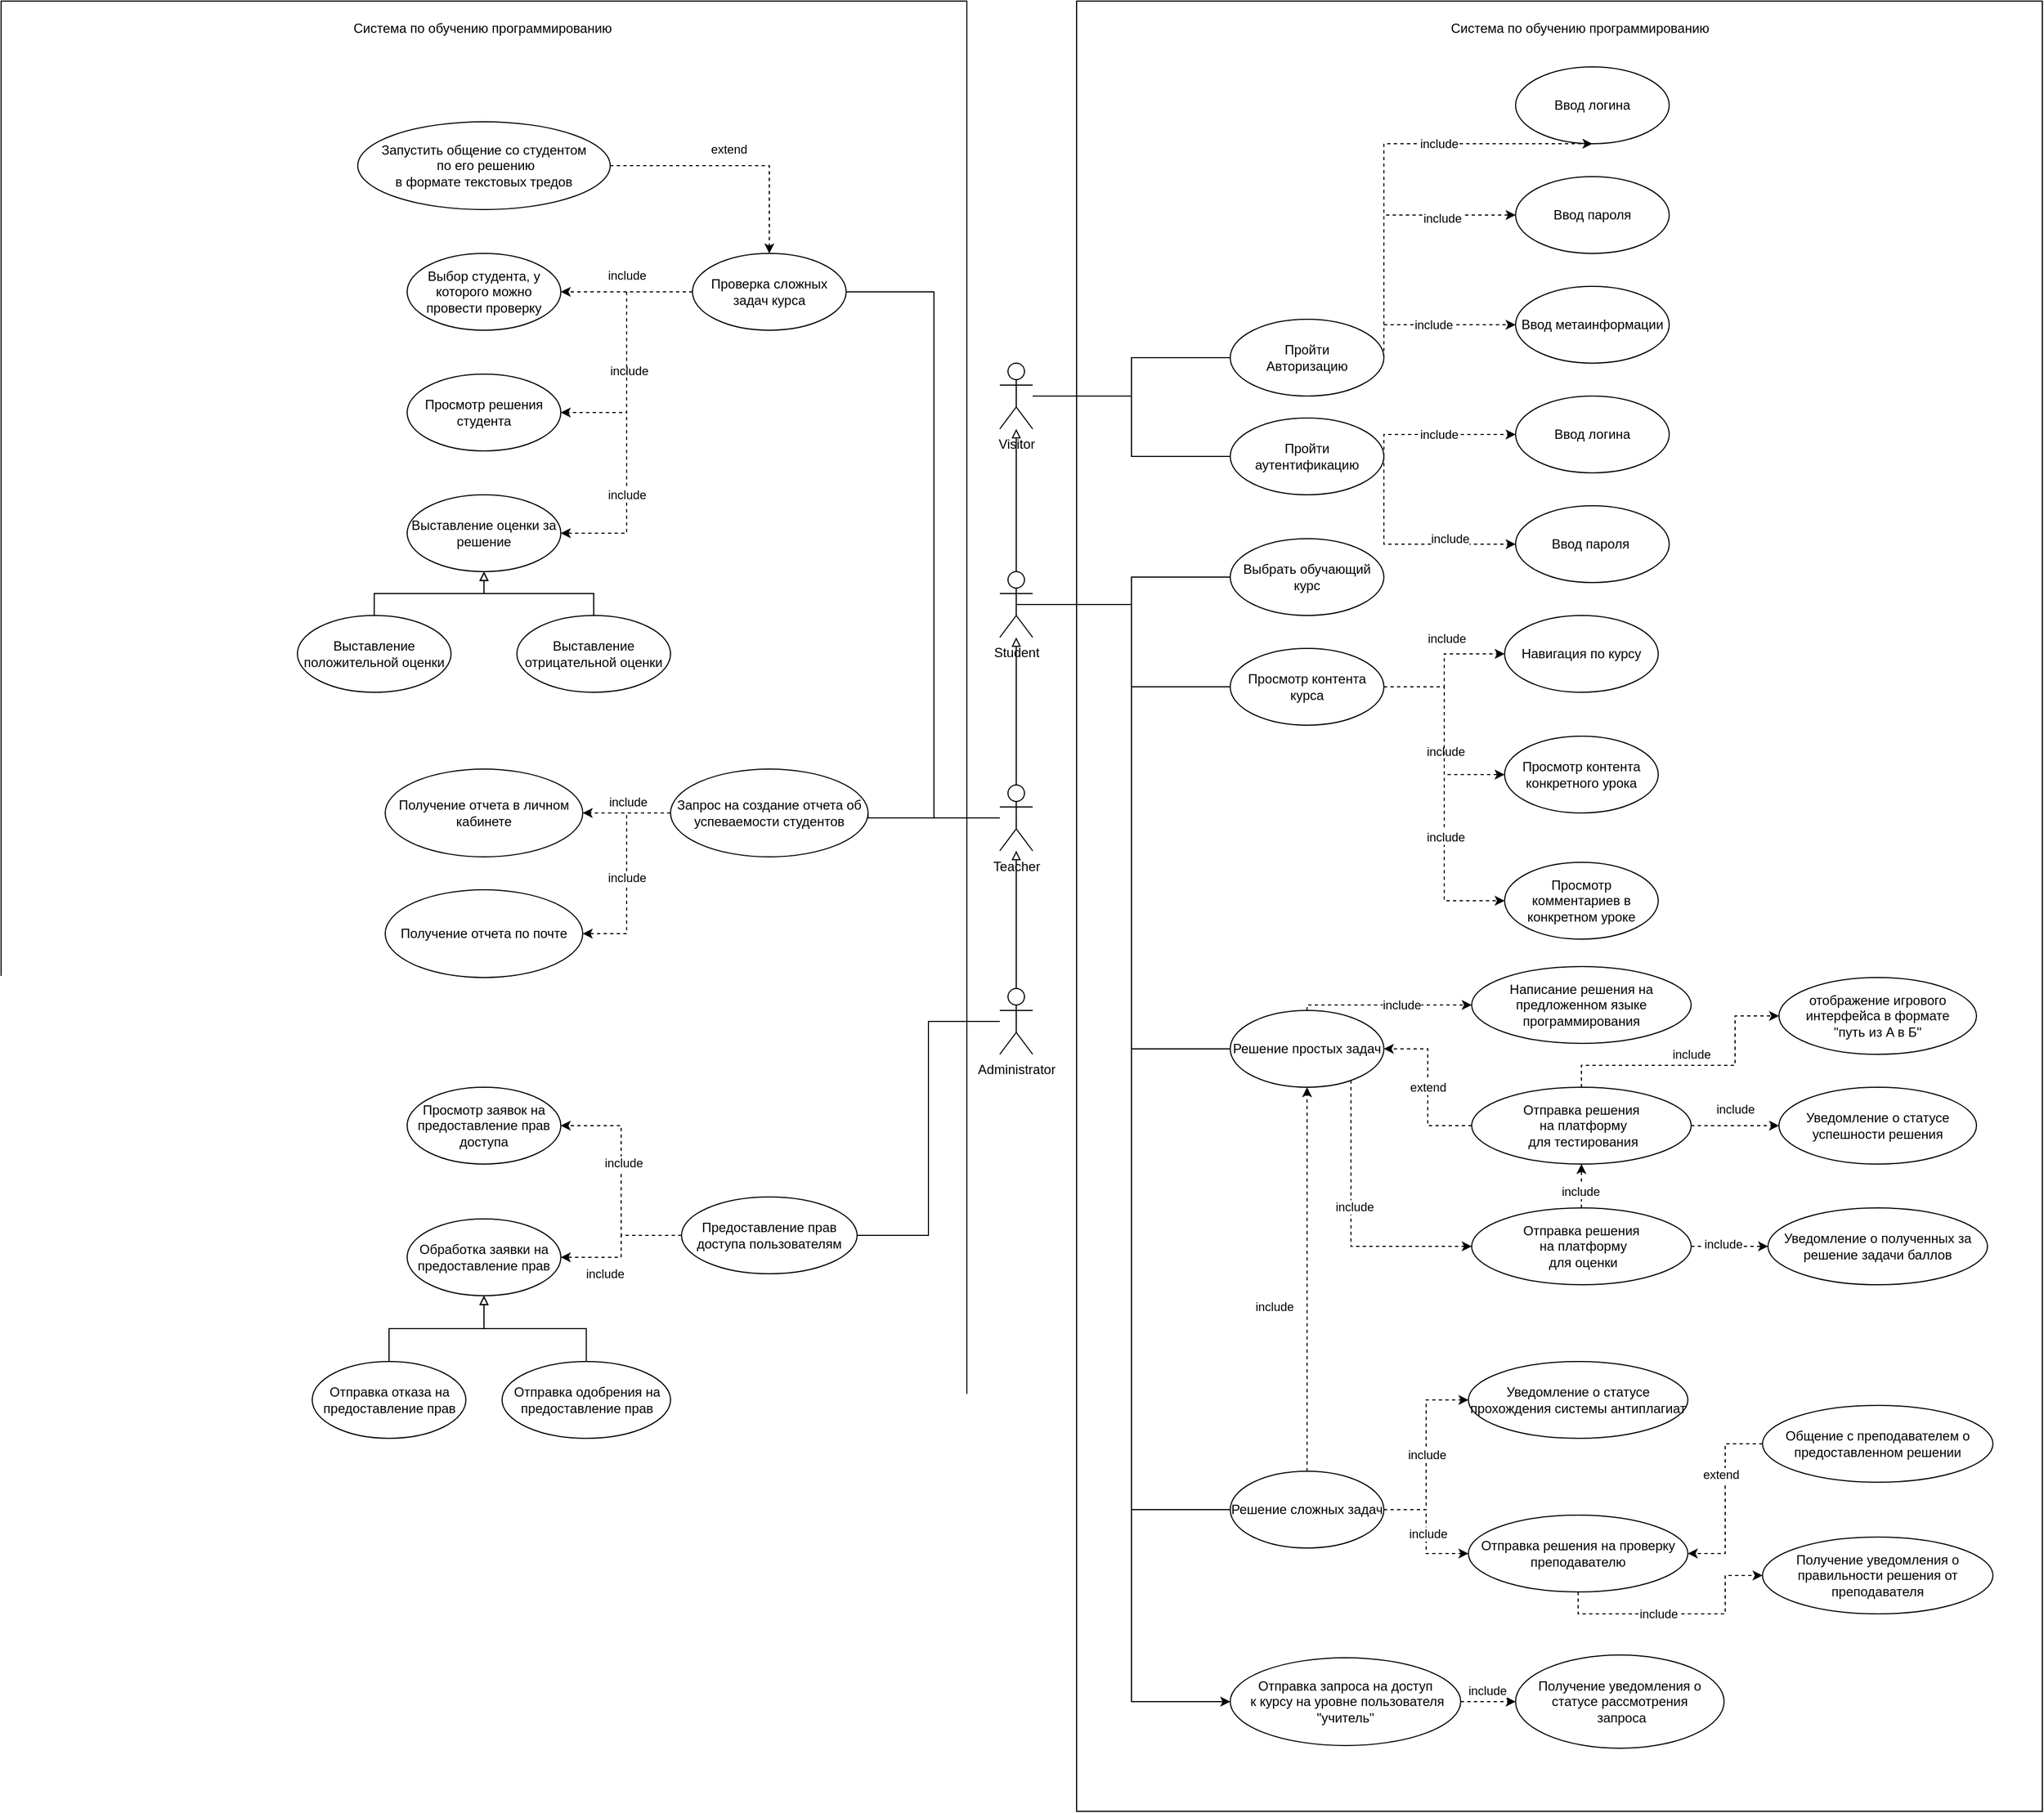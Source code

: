 <mxfile version="22.0.2" type="device">
  <diagram name="Страница — 1" id="fKZYIsltfEr1XTmnptYN">
    <mxGraphModel dx="2947" dy="2785" grid="1" gridSize="10" guides="1" tooltips="1" connect="1" arrows="1" fold="1" page="1" pageScale="1" pageWidth="827" pageHeight="1169" math="0" shadow="0">
      <root>
        <mxCell id="0" />
        <mxCell id="1" parent="0" />
        <mxCell id="NL-jAxbfkmhSjJglFaPL-113" value="" style="rounded=0;whiteSpace=wrap;html=1;" parent="1" vertex="1">
          <mxGeometry x="270" y="-190" width="880" height="1650" as="geometry" />
        </mxCell>
        <mxCell id="NL-jAxbfkmhSjJglFaPL-1" value="Visitor" style="shape=umlActor;verticalLabelPosition=bottom;verticalAlign=top;html=1;outlineConnect=0;" parent="1" vertex="1">
          <mxGeometry x="200" y="140" width="30" height="60" as="geometry" />
        </mxCell>
        <mxCell id="NL-jAxbfkmhSjJglFaPL-44" style="edgeStyle=orthogonalEdgeStyle;rounded=0;orthogonalLoop=1;jettySize=auto;html=1;entryX=0;entryY=0.5;entryDx=0;entryDy=0;endArrow=none;endFill=0;" parent="1" source="NL-jAxbfkmhSjJglFaPL-3" target="NL-jAxbfkmhSjJglFaPL-32" edge="1">
          <mxGeometry relative="1" as="geometry" />
        </mxCell>
        <mxCell id="NL-jAxbfkmhSjJglFaPL-48" style="edgeStyle=orthogonalEdgeStyle;rounded=0;orthogonalLoop=1;jettySize=auto;html=1;endArrow=block;endFill=0;" parent="1" source="NL-jAxbfkmhSjJglFaPL-3" target="NL-jAxbfkmhSjJglFaPL-1" edge="1">
          <mxGeometry relative="1" as="geometry" />
        </mxCell>
        <mxCell id="NL-jAxbfkmhSjJglFaPL-67" style="edgeStyle=orthogonalEdgeStyle;rounded=0;orthogonalLoop=1;jettySize=auto;html=1;entryX=0;entryY=0.5;entryDx=0;entryDy=0;endArrow=none;endFill=0;" parent="1" source="NL-jAxbfkmhSjJglFaPL-3" target="NL-jAxbfkmhSjJglFaPL-49" edge="1">
          <mxGeometry relative="1" as="geometry" />
        </mxCell>
        <mxCell id="NL-jAxbfkmhSjJglFaPL-82" style="edgeStyle=orthogonalEdgeStyle;rounded=0;orthogonalLoop=1;jettySize=auto;html=1;entryX=0;entryY=0.5;entryDx=0;entryDy=0;endArrow=none;endFill=0;" parent="1" source="NL-jAxbfkmhSjJglFaPL-3" target="NL-jAxbfkmhSjJglFaPL-77" edge="1">
          <mxGeometry relative="1" as="geometry" />
        </mxCell>
        <mxCell id="NL-jAxbfkmhSjJglFaPL-108" style="edgeStyle=orthogonalEdgeStyle;rounded=0;orthogonalLoop=1;jettySize=auto;html=1;entryX=0;entryY=0.5;entryDx=0;entryDy=0;" parent="1" source="NL-jAxbfkmhSjJglFaPL-3" target="NL-jAxbfkmhSjJglFaPL-107" edge="1">
          <mxGeometry relative="1" as="geometry" />
        </mxCell>
        <mxCell id="NL-jAxbfkmhSjJglFaPL-3" value="Student" style="shape=umlActor;verticalLabelPosition=bottom;verticalAlign=top;html=1;outlineConnect=0;" parent="1" vertex="1">
          <mxGeometry x="200" y="330" width="30" height="60" as="geometry" />
        </mxCell>
        <mxCell id="NL-jAxbfkmhSjJglFaPL-8" value="Пройти&lt;br&gt;Авторизацию" style="ellipse;whiteSpace=wrap;html=1;" parent="1" vertex="1">
          <mxGeometry x="410" y="100" width="140" height="70" as="geometry" />
        </mxCell>
        <mxCell id="NL-jAxbfkmhSjJglFaPL-9" value="" style="endArrow=none;html=1;edgeStyle=orthogonalEdgeStyle;rounded=0;entryX=0;entryY=0.5;entryDx=0;entryDy=0;" parent="1" source="NL-jAxbfkmhSjJglFaPL-1" target="NL-jAxbfkmhSjJglFaPL-8" edge="1">
          <mxGeometry relative="1" as="geometry">
            <mxPoint x="300" y="170" as="sourcePoint" />
            <mxPoint x="460" y="180" as="targetPoint" />
          </mxGeometry>
        </mxCell>
        <mxCell id="NL-jAxbfkmhSjJglFaPL-12" value="Пройти аутентификацию" style="ellipse;whiteSpace=wrap;html=1;" parent="1" vertex="1">
          <mxGeometry x="410" y="190" width="140" height="70" as="geometry" />
        </mxCell>
        <mxCell id="NL-jAxbfkmhSjJglFaPL-13" value="" style="endArrow=none;html=1;edgeStyle=orthogonalEdgeStyle;rounded=0;entryX=0;entryY=0.5;entryDx=0;entryDy=0;" parent="1" source="NL-jAxbfkmhSjJglFaPL-1" target="NL-jAxbfkmhSjJglFaPL-12" edge="1">
          <mxGeometry relative="1" as="geometry">
            <mxPoint x="300" y="180" as="sourcePoint" />
            <mxPoint x="420" y="145" as="targetPoint" />
          </mxGeometry>
        </mxCell>
        <mxCell id="NL-jAxbfkmhSjJglFaPL-14" value="Выбрать обучающий курс" style="ellipse;whiteSpace=wrap;html=1;" parent="1" vertex="1">
          <mxGeometry x="410" y="300" width="140" height="70" as="geometry" />
        </mxCell>
        <mxCell id="NL-jAxbfkmhSjJglFaPL-15" value="Ввод логина" style="ellipse;whiteSpace=wrap;html=1;" parent="1" vertex="1">
          <mxGeometry x="670" y="-130" width="140" height="70" as="geometry" />
        </mxCell>
        <mxCell id="NL-jAxbfkmhSjJglFaPL-16" value="Ввод пароля" style="ellipse;whiteSpace=wrap;html=1;" parent="1" vertex="1">
          <mxGeometry x="670" y="-30" width="140" height="70" as="geometry" />
        </mxCell>
        <mxCell id="NL-jAxbfkmhSjJglFaPL-17" value="Ввод метаинформации" style="ellipse;whiteSpace=wrap;html=1;" parent="1" vertex="1">
          <mxGeometry x="670" y="70" width="140" height="70" as="geometry" />
        </mxCell>
        <mxCell id="NL-jAxbfkmhSjJglFaPL-22" value="include" style="endArrow=classic;dashed=1;html=1;rounded=0;exitX=1;exitY=0.5;exitDx=0;exitDy=0;entryX=0.5;entryY=1;entryDx=0;entryDy=0;endFill=1;" parent="1" source="NL-jAxbfkmhSjJglFaPL-8" target="NL-jAxbfkmhSjJglFaPL-15" edge="1">
          <mxGeometry x="0.273" width="160" relative="1" as="geometry">
            <mxPoint x="420" y="200" as="sourcePoint" />
            <mxPoint x="580" y="200" as="targetPoint" />
            <Array as="points">
              <mxPoint x="550" y="-60" />
            </Array>
            <mxPoint as="offset" />
          </mxGeometry>
        </mxCell>
        <mxCell id="NL-jAxbfkmhSjJglFaPL-23" value="include" style="endArrow=classic;dashed=1;html=1;rounded=0;exitX=1;exitY=0.5;exitDx=0;exitDy=0;entryX=0;entryY=0.5;entryDx=0;entryDy=0;endFill=1;" parent="1" source="NL-jAxbfkmhSjJglFaPL-8" target="NL-jAxbfkmhSjJglFaPL-16" edge="1">
          <mxGeometry x="0.458" y="-4" width="160" relative="1" as="geometry">
            <mxPoint x="470" y="120" as="sourcePoint" />
            <mxPoint x="630" y="120" as="targetPoint" />
            <Array as="points">
              <mxPoint x="550" y="5" />
            </Array>
            <mxPoint y="-1" as="offset" />
          </mxGeometry>
        </mxCell>
        <mxCell id="NL-jAxbfkmhSjJglFaPL-24" value="include" style="endArrow=classic;dashed=1;html=1;rounded=0;exitX=1;exitY=0.5;exitDx=0;exitDy=0;entryX=0;entryY=0.5;entryDx=0;entryDy=0;endFill=1;" parent="1" source="NL-jAxbfkmhSjJglFaPL-8" target="NL-jAxbfkmhSjJglFaPL-17" edge="1">
          <mxGeometry width="160" relative="1" as="geometry">
            <mxPoint x="470" y="120" as="sourcePoint" />
            <mxPoint x="630" y="120" as="targetPoint" />
            <Array as="points">
              <mxPoint x="550" y="105" />
            </Array>
          </mxGeometry>
        </mxCell>
        <mxCell id="NL-jAxbfkmhSjJglFaPL-25" value="Ввод логина" style="ellipse;whiteSpace=wrap;html=1;" parent="1" vertex="1">
          <mxGeometry x="670" y="170" width="140" height="70" as="geometry" />
        </mxCell>
        <mxCell id="NL-jAxbfkmhSjJglFaPL-26" value="Ввод пароля&amp;nbsp;" style="ellipse;whiteSpace=wrap;html=1;" parent="1" vertex="1">
          <mxGeometry x="670" y="270" width="140" height="70" as="geometry" />
        </mxCell>
        <mxCell id="NL-jAxbfkmhSjJglFaPL-27" value="include" style="endArrow=classic;dashed=1;html=1;rounded=0;exitX=1;exitY=0.5;exitDx=0;exitDy=0;entryX=0;entryY=0.5;entryDx=0;entryDy=0;endFill=1;" parent="1" source="NL-jAxbfkmhSjJglFaPL-12" target="NL-jAxbfkmhSjJglFaPL-25" edge="1">
          <mxGeometry width="160" relative="1" as="geometry">
            <mxPoint x="470" y="210" as="sourcePoint" />
            <mxPoint x="630" y="210" as="targetPoint" />
            <Array as="points">
              <mxPoint x="550" y="205" />
            </Array>
          </mxGeometry>
        </mxCell>
        <mxCell id="NL-jAxbfkmhSjJglFaPL-28" value="include" style="endArrow=classic;dashed=1;html=1;rounded=0;exitX=1;exitY=0.5;exitDx=0;exitDy=0;entryX=0;entryY=0.5;entryDx=0;entryDy=0;endFill=1;" parent="1" source="NL-jAxbfkmhSjJglFaPL-12" target="NL-jAxbfkmhSjJglFaPL-26" edge="1">
          <mxGeometry x="0.4" y="5" width="160" relative="1" as="geometry">
            <mxPoint x="470" y="210" as="sourcePoint" />
            <mxPoint x="630" y="210" as="targetPoint" />
            <Array as="points">
              <mxPoint x="550" y="305" />
            </Array>
            <mxPoint as="offset" />
          </mxGeometry>
        </mxCell>
        <mxCell id="NL-jAxbfkmhSjJglFaPL-29" value="" style="endArrow=none;html=1;edgeStyle=orthogonalEdgeStyle;rounded=0;exitX=0.5;exitY=0.5;exitDx=0;exitDy=0;exitPerimeter=0;entryX=0;entryY=0.5;entryDx=0;entryDy=0;" parent="1" source="NL-jAxbfkmhSjJglFaPL-3" target="NL-jAxbfkmhSjJglFaPL-14" edge="1">
          <mxGeometry relative="1" as="geometry">
            <mxPoint x="400" y="410" as="sourcePoint" />
            <mxPoint x="410" y="360" as="targetPoint" />
          </mxGeometry>
        </mxCell>
        <mxCell id="NL-jAxbfkmhSjJglFaPL-36" style="edgeStyle=orthogonalEdgeStyle;rounded=0;orthogonalLoop=1;jettySize=auto;html=1;entryX=0;entryY=0.5;entryDx=0;entryDy=0;dashed=1;" parent="1" source="NL-jAxbfkmhSjJglFaPL-32" target="NL-jAxbfkmhSjJglFaPL-34" edge="1">
          <mxGeometry relative="1" as="geometry" />
        </mxCell>
        <mxCell id="NL-jAxbfkmhSjJglFaPL-37" value="include" style="edgeLabel;html=1;align=center;verticalAlign=middle;resizable=0;points=[];" parent="NL-jAxbfkmhSjJglFaPL-36" vertex="1" connectable="0">
          <mxGeometry x="-0.15" y="-2" relative="1" as="geometry">
            <mxPoint y="-40" as="offset" />
          </mxGeometry>
        </mxCell>
        <mxCell id="NL-jAxbfkmhSjJglFaPL-40" style="edgeStyle=orthogonalEdgeStyle;rounded=0;orthogonalLoop=1;jettySize=auto;html=1;entryX=0;entryY=0.5;entryDx=0;entryDy=0;dashed=1;" parent="1" source="NL-jAxbfkmhSjJglFaPL-32" target="NL-jAxbfkmhSjJglFaPL-38" edge="1">
          <mxGeometry relative="1" as="geometry" />
        </mxCell>
        <mxCell id="NL-jAxbfkmhSjJglFaPL-41" value="include" style="edgeLabel;html=1;align=center;verticalAlign=middle;resizable=0;points=[];" parent="NL-jAxbfkmhSjJglFaPL-40" vertex="1" connectable="0">
          <mxGeometry x="0.2" y="1" relative="1" as="geometry">
            <mxPoint as="offset" />
          </mxGeometry>
        </mxCell>
        <mxCell id="NL-jAxbfkmhSjJglFaPL-42" style="edgeStyle=orthogonalEdgeStyle;rounded=0;orthogonalLoop=1;jettySize=auto;html=1;entryX=0;entryY=0.5;entryDx=0;entryDy=0;dashed=1;" parent="1" source="NL-jAxbfkmhSjJglFaPL-32" target="NL-jAxbfkmhSjJglFaPL-39" edge="1">
          <mxGeometry relative="1" as="geometry" />
        </mxCell>
        <mxCell id="NL-jAxbfkmhSjJglFaPL-43" value="include" style="edgeLabel;html=1;align=center;verticalAlign=middle;resizable=0;points=[];" parent="NL-jAxbfkmhSjJglFaPL-42" vertex="1" connectable="0">
          <mxGeometry x="0.259" y="1" relative="1" as="geometry">
            <mxPoint as="offset" />
          </mxGeometry>
        </mxCell>
        <mxCell id="NL-jAxbfkmhSjJglFaPL-32" value="Просмотр контента курса" style="ellipse;whiteSpace=wrap;html=1;" parent="1" vertex="1">
          <mxGeometry x="410" y="400" width="140" height="70" as="geometry" />
        </mxCell>
        <mxCell id="NL-jAxbfkmhSjJglFaPL-34" value="Навигация по курсу" style="ellipse;whiteSpace=wrap;html=1;" parent="1" vertex="1">
          <mxGeometry x="660" y="370" width="140" height="70" as="geometry" />
        </mxCell>
        <mxCell id="NL-jAxbfkmhSjJglFaPL-38" value="Просмотр контента конкретного урока" style="ellipse;whiteSpace=wrap;html=1;" parent="1" vertex="1">
          <mxGeometry x="660" y="480" width="140" height="70" as="geometry" />
        </mxCell>
        <mxCell id="NL-jAxbfkmhSjJglFaPL-39" value="Просмотр комментариев в конкретном уроке" style="ellipse;whiteSpace=wrap;html=1;" parent="1" vertex="1">
          <mxGeometry x="660" y="595" width="140" height="70" as="geometry" />
        </mxCell>
        <mxCell id="NL-jAxbfkmhSjJglFaPL-55" style="edgeStyle=orthogonalEdgeStyle;rounded=0;orthogonalLoop=1;jettySize=auto;html=1;entryX=0;entryY=0.5;entryDx=0;entryDy=0;dashed=1;" parent="1" source="NL-jAxbfkmhSjJglFaPL-49" target="NL-jAxbfkmhSjJglFaPL-50" edge="1">
          <mxGeometry relative="1" as="geometry">
            <Array as="points">
              <mxPoint x="480" y="725" />
            </Array>
          </mxGeometry>
        </mxCell>
        <mxCell id="NL-jAxbfkmhSjJglFaPL-62" value="include" style="edgeLabel;html=1;align=center;verticalAlign=middle;resizable=0;points=[];" parent="NL-jAxbfkmhSjJglFaPL-55" vertex="1" connectable="0">
          <mxGeometry x="0.175" relative="1" as="geometry">
            <mxPoint as="offset" />
          </mxGeometry>
        </mxCell>
        <mxCell id="NL-jAxbfkmhSjJglFaPL-83" style="edgeStyle=orthogonalEdgeStyle;rounded=0;orthogonalLoop=1;jettySize=auto;html=1;entryX=0;entryY=0.5;entryDx=0;entryDy=0;dashed=1;" parent="1" source="NL-jAxbfkmhSjJglFaPL-49" target="NL-jAxbfkmhSjJglFaPL-52" edge="1">
          <mxGeometry relative="1" as="geometry">
            <Array as="points">
              <mxPoint x="520" y="945" />
            </Array>
          </mxGeometry>
        </mxCell>
        <mxCell id="NL-jAxbfkmhSjJglFaPL-84" value="include" style="edgeLabel;html=1;align=center;verticalAlign=middle;resizable=0;points=[];" parent="NL-jAxbfkmhSjJglFaPL-83" vertex="1" connectable="0">
          <mxGeometry x="-0.118" y="3" relative="1" as="geometry">
            <mxPoint as="offset" />
          </mxGeometry>
        </mxCell>
        <mxCell id="NL-jAxbfkmhSjJglFaPL-49" value="Решение простых задач" style="ellipse;whiteSpace=wrap;html=1;" parent="1" vertex="1">
          <mxGeometry x="410" y="730" width="140" height="70" as="geometry" />
        </mxCell>
        <mxCell id="NL-jAxbfkmhSjJglFaPL-50" value="Написание решения на предложенном языке программирования" style="ellipse;whiteSpace=wrap;html=1;" parent="1" vertex="1">
          <mxGeometry x="630" y="690" width="200" height="70" as="geometry" />
        </mxCell>
        <mxCell id="NL-jAxbfkmhSjJglFaPL-70" value="extend" style="edgeStyle=orthogonalEdgeStyle;rounded=0;orthogonalLoop=1;jettySize=auto;html=1;entryX=1;entryY=0.5;entryDx=0;entryDy=0;dashed=1;" parent="1" source="NL-jAxbfkmhSjJglFaPL-51" target="NL-jAxbfkmhSjJglFaPL-49" edge="1">
          <mxGeometry relative="1" as="geometry" />
        </mxCell>
        <mxCell id="NL-jAxbfkmhSjJglFaPL-75" style="edgeStyle=orthogonalEdgeStyle;rounded=0;orthogonalLoop=1;jettySize=auto;html=1;entryX=0;entryY=0.5;entryDx=0;entryDy=0;dashed=1;" parent="1" source="NL-jAxbfkmhSjJglFaPL-51" target="NL-jAxbfkmhSjJglFaPL-74" edge="1">
          <mxGeometry relative="1" as="geometry">
            <Array as="points">
              <mxPoint x="730" y="780" />
              <mxPoint x="870" y="780" />
              <mxPoint x="870" y="735" />
            </Array>
          </mxGeometry>
        </mxCell>
        <mxCell id="NL-jAxbfkmhSjJglFaPL-76" value="include" style="edgeLabel;html=1;align=center;verticalAlign=middle;resizable=0;points=[];" parent="NL-jAxbfkmhSjJglFaPL-75" vertex="1" connectable="0">
          <mxGeometry x="0.069" y="4" relative="1" as="geometry">
            <mxPoint x="-11" y="-6" as="offset" />
          </mxGeometry>
        </mxCell>
        <mxCell id="NL-jAxbfkmhSjJglFaPL-80" style="edgeStyle=orthogonalEdgeStyle;rounded=0;orthogonalLoop=1;jettySize=auto;html=1;entryX=0;entryY=0.5;entryDx=0;entryDy=0;dashed=1;" parent="1" source="NL-jAxbfkmhSjJglFaPL-51" target="NL-jAxbfkmhSjJglFaPL-53" edge="1">
          <mxGeometry relative="1" as="geometry" />
        </mxCell>
        <mxCell id="NL-jAxbfkmhSjJglFaPL-81" value="include" style="edgeLabel;html=1;align=center;verticalAlign=middle;resizable=0;points=[];" parent="NL-jAxbfkmhSjJglFaPL-80" vertex="1" connectable="0">
          <mxGeometry x="0.082" y="3" relative="1" as="geometry">
            <mxPoint x="-4" y="-12" as="offset" />
          </mxGeometry>
        </mxCell>
        <mxCell id="NL-jAxbfkmhSjJglFaPL-51" value="Отправка решения&lt;br&gt;&amp;nbsp;на платформу&lt;br&gt;&amp;nbsp;для тестирования" style="ellipse;whiteSpace=wrap;html=1;" parent="1" vertex="1">
          <mxGeometry x="630" y="800" width="200" height="70" as="geometry" />
        </mxCell>
        <mxCell id="NL-jAxbfkmhSjJglFaPL-85" style="edgeStyle=orthogonalEdgeStyle;rounded=0;orthogonalLoop=1;jettySize=auto;html=1;entryX=0.5;entryY=1;entryDx=0;entryDy=0;dashed=1;" parent="1" source="NL-jAxbfkmhSjJglFaPL-52" target="NL-jAxbfkmhSjJglFaPL-51" edge="1">
          <mxGeometry relative="1" as="geometry" />
        </mxCell>
        <mxCell id="NL-jAxbfkmhSjJglFaPL-86" value="include" style="edgeLabel;html=1;align=center;verticalAlign=middle;resizable=0;points=[];" parent="NL-jAxbfkmhSjJglFaPL-85" vertex="1" connectable="0">
          <mxGeometry x="-0.25" y="1" relative="1" as="geometry">
            <mxPoint as="offset" />
          </mxGeometry>
        </mxCell>
        <mxCell id="NL-jAxbfkmhSjJglFaPL-94" style="edgeStyle=orthogonalEdgeStyle;rounded=0;orthogonalLoop=1;jettySize=auto;html=1;entryX=0;entryY=0.5;entryDx=0;entryDy=0;dashed=1;" parent="1" source="NL-jAxbfkmhSjJglFaPL-52" target="NL-jAxbfkmhSjJglFaPL-93" edge="1">
          <mxGeometry relative="1" as="geometry" />
        </mxCell>
        <mxCell id="NL-jAxbfkmhSjJglFaPL-95" value="include" style="edgeLabel;html=1;align=center;verticalAlign=middle;resizable=0;points=[];" parent="NL-jAxbfkmhSjJglFaPL-94" vertex="1" connectable="0">
          <mxGeometry x="-0.175" y="2" relative="1" as="geometry">
            <mxPoint as="offset" />
          </mxGeometry>
        </mxCell>
        <mxCell id="NL-jAxbfkmhSjJglFaPL-52" value="Отправка решения&lt;br&gt;&amp;nbsp;на платформу&lt;br&gt;&amp;nbsp;для оценки" style="ellipse;whiteSpace=wrap;html=1;" parent="1" vertex="1">
          <mxGeometry x="630" y="910" width="200" height="70" as="geometry" />
        </mxCell>
        <mxCell id="NL-jAxbfkmhSjJglFaPL-53" value="Уведомление о статусе успешности решения" style="ellipse;whiteSpace=wrap;html=1;" parent="1" vertex="1">
          <mxGeometry x="910" y="800" width="180" height="70" as="geometry" />
        </mxCell>
        <mxCell id="NL-jAxbfkmhSjJglFaPL-74" value="отображение игрового интерфейса в формате &lt;br&gt;&quot;путь из A в Б&quot;" style="ellipse;whiteSpace=wrap;html=1;" parent="1" vertex="1">
          <mxGeometry x="910" y="700" width="180" height="70" as="geometry" />
        </mxCell>
        <mxCell id="NL-jAxbfkmhSjJglFaPL-78" style="edgeStyle=orthogonalEdgeStyle;rounded=0;orthogonalLoop=1;jettySize=auto;html=1;entryX=0.5;entryY=1;entryDx=0;entryDy=0;dashed=1;" parent="1" source="NL-jAxbfkmhSjJglFaPL-77" target="NL-jAxbfkmhSjJglFaPL-49" edge="1">
          <mxGeometry relative="1" as="geometry" />
        </mxCell>
        <mxCell id="NL-jAxbfkmhSjJglFaPL-79" value="include" style="edgeLabel;html=1;align=center;verticalAlign=middle;resizable=0;points=[];" parent="NL-jAxbfkmhSjJglFaPL-78" vertex="1" connectable="0">
          <mxGeometry x="0.286" y="-1" relative="1" as="geometry">
            <mxPoint x="-31" y="75" as="offset" />
          </mxGeometry>
        </mxCell>
        <mxCell id="NL-jAxbfkmhSjJglFaPL-89" value="include" style="edgeStyle=orthogonalEdgeStyle;rounded=0;orthogonalLoop=1;jettySize=auto;html=1;entryX=0;entryY=0.5;entryDx=0;entryDy=0;dashed=1;" parent="1" source="NL-jAxbfkmhSjJglFaPL-77" target="NL-jAxbfkmhSjJglFaPL-88" edge="1">
          <mxGeometry relative="1" as="geometry" />
        </mxCell>
        <mxCell id="NL-jAxbfkmhSjJglFaPL-91" style="edgeStyle=orthogonalEdgeStyle;rounded=0;orthogonalLoop=1;jettySize=auto;html=1;entryX=0;entryY=0.5;entryDx=0;entryDy=0;dashed=1;" parent="1" source="NL-jAxbfkmhSjJglFaPL-77" target="NL-jAxbfkmhSjJglFaPL-90" edge="1">
          <mxGeometry relative="1" as="geometry" />
        </mxCell>
        <mxCell id="NL-jAxbfkmhSjJglFaPL-92" value="include" style="edgeLabel;html=1;align=center;verticalAlign=middle;resizable=0;points=[];" parent="NL-jAxbfkmhSjJglFaPL-91" vertex="1" connectable="0">
          <mxGeometry x="0.034" y="1" relative="1" as="geometry">
            <mxPoint as="offset" />
          </mxGeometry>
        </mxCell>
        <mxCell id="NL-jAxbfkmhSjJglFaPL-77" value="Решение сложных задач" style="ellipse;whiteSpace=wrap;html=1;" parent="1" vertex="1">
          <mxGeometry x="410" y="1150" width="140" height="70" as="geometry" />
        </mxCell>
        <mxCell id="NL-jAxbfkmhSjJglFaPL-88" value="Уведомление о статусе прохождения системы антиплагиат" style="ellipse;whiteSpace=wrap;html=1;" parent="1" vertex="1">
          <mxGeometry x="627" y="1050" width="200" height="70" as="geometry" />
        </mxCell>
        <mxCell id="NL-jAxbfkmhSjJglFaPL-102" style="edgeStyle=orthogonalEdgeStyle;rounded=0;orthogonalLoop=1;jettySize=auto;html=1;entryX=0;entryY=0.5;entryDx=0;entryDy=0;dashed=1;" parent="1" source="NL-jAxbfkmhSjJglFaPL-90" target="NL-jAxbfkmhSjJglFaPL-101" edge="1">
          <mxGeometry relative="1" as="geometry">
            <Array as="points">
              <mxPoint x="727" y="1280" />
              <mxPoint x="861" y="1280" />
              <mxPoint x="861" y="1245" />
            </Array>
          </mxGeometry>
        </mxCell>
        <mxCell id="NL-jAxbfkmhSjJglFaPL-103" value="include" style="edgeLabel;html=1;align=center;verticalAlign=middle;resizable=0;points=[];" parent="NL-jAxbfkmhSjJglFaPL-102" vertex="1" connectable="0">
          <mxGeometry x="-0.049" y="-1" relative="1" as="geometry">
            <mxPoint x="-13" y="-1" as="offset" />
          </mxGeometry>
        </mxCell>
        <mxCell id="NL-jAxbfkmhSjJglFaPL-90" value="Отправка решения на проверку преподавателю" style="ellipse;whiteSpace=wrap;html=1;" parent="1" vertex="1">
          <mxGeometry x="627" y="1190" width="200" height="70" as="geometry" />
        </mxCell>
        <mxCell id="NL-jAxbfkmhSjJglFaPL-93" value="Уведомление о полученных за решение задачи баллов" style="ellipse;whiteSpace=wrap;html=1;" parent="1" vertex="1">
          <mxGeometry x="900" y="910" width="200" height="70" as="geometry" />
        </mxCell>
        <mxCell id="NL-jAxbfkmhSjJglFaPL-99" style="edgeStyle=orthogonalEdgeStyle;rounded=0;orthogonalLoop=1;jettySize=auto;html=1;entryX=1;entryY=0.5;entryDx=0;entryDy=0;dashed=1;" parent="1" source="NL-jAxbfkmhSjJglFaPL-96" target="NL-jAxbfkmhSjJglFaPL-90" edge="1">
          <mxGeometry relative="1" as="geometry" />
        </mxCell>
        <mxCell id="NL-jAxbfkmhSjJglFaPL-100" value="extend" style="edgeLabel;html=1;align=center;verticalAlign=middle;resizable=0;points=[];" parent="NL-jAxbfkmhSjJglFaPL-99" vertex="1" connectable="0">
          <mxGeometry x="-0.262" y="-4" relative="1" as="geometry">
            <mxPoint as="offset" />
          </mxGeometry>
        </mxCell>
        <mxCell id="NL-jAxbfkmhSjJglFaPL-96" value="Общение с преподавателем о предоставленном решении" style="ellipse;whiteSpace=wrap;html=1;" parent="1" vertex="1">
          <mxGeometry x="895" y="1090" width="210" height="70" as="geometry" />
        </mxCell>
        <mxCell id="NL-jAxbfkmhSjJglFaPL-101" value="Получение уведомления о правильности решения от преподавателя" style="ellipse;whiteSpace=wrap;html=1;" parent="1" vertex="1">
          <mxGeometry x="895" y="1210" width="210" height="70" as="geometry" />
        </mxCell>
        <mxCell id="NL-jAxbfkmhSjJglFaPL-110" style="edgeStyle=orthogonalEdgeStyle;rounded=0;orthogonalLoop=1;jettySize=auto;html=1;dashed=1;" parent="1" source="NL-jAxbfkmhSjJglFaPL-107" target="NL-jAxbfkmhSjJglFaPL-109" edge="1">
          <mxGeometry relative="1" as="geometry" />
        </mxCell>
        <mxCell id="NL-jAxbfkmhSjJglFaPL-111" value="include" style="edgeLabel;html=1;align=center;verticalAlign=middle;resizable=0;points=[];" parent="NL-jAxbfkmhSjJglFaPL-110" vertex="1" connectable="0">
          <mxGeometry x="-0.045" y="-1" relative="1" as="geometry">
            <mxPoint y="-11" as="offset" />
          </mxGeometry>
        </mxCell>
        <mxCell id="NL-jAxbfkmhSjJglFaPL-107" value="Отправка запроса на доступ&lt;br&gt;&amp;nbsp;к курсу на уровне пользователя &quot;учитель&quot;" style="ellipse;whiteSpace=wrap;html=1;" parent="1" vertex="1">
          <mxGeometry x="410" y="1320" width="210" height="80" as="geometry" />
        </mxCell>
        <mxCell id="NL-jAxbfkmhSjJglFaPL-109" value="Получение уведомления&amp;nbsp;о статусе рассмотрения&lt;br&gt;&amp;nbsp;запроса" style="ellipse;whiteSpace=wrap;html=1;" parent="1" vertex="1">
          <mxGeometry x="670" y="1317.5" width="190" height="85" as="geometry" />
        </mxCell>
        <mxCell id="NL-jAxbfkmhSjJglFaPL-114" value="Система по обучению программированию&amp;nbsp;" style="text;html=1;strokeColor=none;fillColor=none;align=center;verticalAlign=middle;whiteSpace=wrap;rounded=0;" parent="1" vertex="1">
          <mxGeometry x="573.5" y="-180" width="313" height="30" as="geometry" />
        </mxCell>
        <mxCell id="NL-jAxbfkmhSjJglFaPL-115" value="" style="rounded=0;whiteSpace=wrap;html=1;" parent="1" vertex="1">
          <mxGeometry x="-710" y="-190" width="880" height="1650" as="geometry" />
        </mxCell>
        <mxCell id="NL-jAxbfkmhSjJglFaPL-121" style="edgeStyle=orthogonalEdgeStyle;rounded=0;orthogonalLoop=1;jettySize=auto;html=1;endArrow=block;endFill=0;" parent="1" source="NL-jAxbfkmhSjJglFaPL-116" target="NL-jAxbfkmhSjJglFaPL-3" edge="1">
          <mxGeometry relative="1" as="geometry" />
        </mxCell>
        <mxCell id="VoAC6FmrKTjfbDG0pyqv-26" style="edgeStyle=orthogonalEdgeStyle;rounded=0;orthogonalLoop=1;jettySize=auto;html=1;entryX=1;entryY=0.5;entryDx=0;entryDy=0;endArrow=none;endFill=0;" edge="1" parent="1" source="NL-jAxbfkmhSjJglFaPL-116" target="VoAC6FmrKTjfbDG0pyqv-19">
          <mxGeometry relative="1" as="geometry">
            <Array as="points">
              <mxPoint x="80" y="555" />
            </Array>
          </mxGeometry>
        </mxCell>
        <mxCell id="VoAC6FmrKTjfbDG0pyqv-27" style="edgeStyle=orthogonalEdgeStyle;rounded=0;orthogonalLoop=1;jettySize=auto;html=1;entryX=1;entryY=0.5;entryDx=0;entryDy=0;endArrow=none;endFill=0;" edge="1" parent="1" source="NL-jAxbfkmhSjJglFaPL-116" target="NL-jAxbfkmhSjJglFaPL-122">
          <mxGeometry relative="1" as="geometry">
            <Array as="points">
              <mxPoint x="140" y="555" />
              <mxPoint x="140" y="75" />
            </Array>
          </mxGeometry>
        </mxCell>
        <mxCell id="NL-jAxbfkmhSjJglFaPL-116" value="Teacher" style="shape=umlActor;verticalLabelPosition=bottom;verticalAlign=top;html=1;outlineConnect=0;" parent="1" vertex="1">
          <mxGeometry x="200" y="524.5" width="30" height="60" as="geometry" />
        </mxCell>
        <mxCell id="VoAC6FmrKTjfbDG0pyqv-9" value="include" style="edgeStyle=orthogonalEdgeStyle;rounded=0;orthogonalLoop=1;jettySize=auto;html=1;entryX=1;entryY=0.5;entryDx=0;entryDy=0;dashed=1;" edge="1" parent="1" source="NL-jAxbfkmhSjJglFaPL-122" target="VoAC6FmrKTjfbDG0pyqv-1">
          <mxGeometry y="-15" relative="1" as="geometry">
            <mxPoint as="offset" />
          </mxGeometry>
        </mxCell>
        <mxCell id="VoAC6FmrKTjfbDG0pyqv-10" style="edgeStyle=orthogonalEdgeStyle;rounded=0;orthogonalLoop=1;jettySize=auto;html=1;exitX=0;exitY=0.5;exitDx=0;exitDy=0;entryX=1;entryY=0.5;entryDx=0;entryDy=0;dashed=1;" edge="1" parent="1" source="NL-jAxbfkmhSjJglFaPL-122" target="VoAC6FmrKTjfbDG0pyqv-2">
          <mxGeometry relative="1" as="geometry" />
        </mxCell>
        <mxCell id="VoAC6FmrKTjfbDG0pyqv-11" value="include" style="edgeLabel;html=1;align=center;verticalAlign=middle;resizable=0;points=[];" vertex="1" connectable="0" parent="VoAC6FmrKTjfbDG0pyqv-10">
          <mxGeometry x="0.145" y="2" relative="1" as="geometry">
            <mxPoint as="offset" />
          </mxGeometry>
        </mxCell>
        <mxCell id="VoAC6FmrKTjfbDG0pyqv-12" style="edgeStyle=orthogonalEdgeStyle;rounded=0;orthogonalLoop=1;jettySize=auto;html=1;entryX=1;entryY=0.5;entryDx=0;entryDy=0;dashed=1;" edge="1" parent="1" source="NL-jAxbfkmhSjJglFaPL-122" target="VoAC6FmrKTjfbDG0pyqv-3">
          <mxGeometry relative="1" as="geometry" />
        </mxCell>
        <mxCell id="VoAC6FmrKTjfbDG0pyqv-13" value="include" style="edgeLabel;html=1;align=center;verticalAlign=middle;resizable=0;points=[];" vertex="1" connectable="0" parent="VoAC6FmrKTjfbDG0pyqv-12">
          <mxGeometry x="0.441" relative="1" as="geometry">
            <mxPoint as="offset" />
          </mxGeometry>
        </mxCell>
        <mxCell id="NL-jAxbfkmhSjJglFaPL-122" value="Проверка сложных задач курса" style="ellipse;whiteSpace=wrap;html=1;" parent="1" vertex="1">
          <mxGeometry x="-80" y="40" width="140" height="70" as="geometry" />
        </mxCell>
        <mxCell id="VoAC6FmrKTjfbDG0pyqv-1" value="Выбор студента, у которого можно провести проверку" style="ellipse;whiteSpace=wrap;html=1;" vertex="1" parent="1">
          <mxGeometry x="-340" y="40" width="140" height="70" as="geometry" />
        </mxCell>
        <mxCell id="VoAC6FmrKTjfbDG0pyqv-2" value="Просмотр решения студента" style="ellipse;whiteSpace=wrap;html=1;" vertex="1" parent="1">
          <mxGeometry x="-340" y="150" width="140" height="70" as="geometry" />
        </mxCell>
        <mxCell id="VoAC6FmrKTjfbDG0pyqv-3" value="Выставление оценки за решение" style="ellipse;whiteSpace=wrap;html=1;" vertex="1" parent="1">
          <mxGeometry x="-340" y="260" width="140" height="70" as="geometry" />
        </mxCell>
        <mxCell id="VoAC6FmrKTjfbDG0pyqv-6" style="edgeStyle=orthogonalEdgeStyle;rounded=0;orthogonalLoop=1;jettySize=auto;html=1;endArrow=block;endFill=0;" edge="1" parent="1" source="VoAC6FmrKTjfbDG0pyqv-4" target="VoAC6FmrKTjfbDG0pyqv-3">
          <mxGeometry relative="1" as="geometry" />
        </mxCell>
        <mxCell id="VoAC6FmrKTjfbDG0pyqv-4" value="Выставление положительной оценки" style="ellipse;whiteSpace=wrap;html=1;" vertex="1" parent="1">
          <mxGeometry x="-440" y="370" width="140" height="70" as="geometry" />
        </mxCell>
        <mxCell id="VoAC6FmrKTjfbDG0pyqv-8" style="edgeStyle=orthogonalEdgeStyle;rounded=0;orthogonalLoop=1;jettySize=auto;html=1;entryX=0.5;entryY=1;entryDx=0;entryDy=0;endArrow=block;endFill=0;" edge="1" parent="1" source="VoAC6FmrKTjfbDG0pyqv-5" target="VoAC6FmrKTjfbDG0pyqv-3">
          <mxGeometry relative="1" as="geometry" />
        </mxCell>
        <mxCell id="VoAC6FmrKTjfbDG0pyqv-5" value="Выставление отрицательной оценки" style="ellipse;whiteSpace=wrap;html=1;" vertex="1" parent="1">
          <mxGeometry x="-240" y="370" width="140" height="70" as="geometry" />
        </mxCell>
        <mxCell id="VoAC6FmrKTjfbDG0pyqv-16" style="edgeStyle=orthogonalEdgeStyle;rounded=0;orthogonalLoop=1;jettySize=auto;html=1;dashed=1;" edge="1" parent="1" source="VoAC6FmrKTjfbDG0pyqv-14" target="NL-jAxbfkmhSjJglFaPL-122">
          <mxGeometry relative="1" as="geometry" />
        </mxCell>
        <mxCell id="VoAC6FmrKTjfbDG0pyqv-17" value="extend" style="edgeLabel;html=1;align=center;verticalAlign=middle;resizable=0;points=[];" vertex="1" connectable="0" parent="VoAC6FmrKTjfbDG0pyqv-16">
          <mxGeometry x="-0.042" y="-3" relative="1" as="geometry">
            <mxPoint y="-18" as="offset" />
          </mxGeometry>
        </mxCell>
        <mxCell id="VoAC6FmrKTjfbDG0pyqv-14" value="Запустить общение со студентом&lt;br&gt;&amp;nbsp;по его решению &lt;br&gt;в формате текстовых тредов" style="ellipse;whiteSpace=wrap;html=1;" vertex="1" parent="1">
          <mxGeometry x="-385" y="-80" width="230" height="80" as="geometry" />
        </mxCell>
        <mxCell id="VoAC6FmrKTjfbDG0pyqv-22" style="edgeStyle=orthogonalEdgeStyle;rounded=0;orthogonalLoop=1;jettySize=auto;html=1;dashed=1;" edge="1" parent="1" source="VoAC6FmrKTjfbDG0pyqv-19" target="VoAC6FmrKTjfbDG0pyqv-20">
          <mxGeometry relative="1" as="geometry" />
        </mxCell>
        <mxCell id="VoAC6FmrKTjfbDG0pyqv-23" style="edgeStyle=orthogonalEdgeStyle;rounded=0;orthogonalLoop=1;jettySize=auto;html=1;entryX=1;entryY=0.5;entryDx=0;entryDy=0;dashed=1;" edge="1" parent="1" source="VoAC6FmrKTjfbDG0pyqv-19" target="VoAC6FmrKTjfbDG0pyqv-21">
          <mxGeometry relative="1" as="geometry" />
        </mxCell>
        <mxCell id="VoAC6FmrKTjfbDG0pyqv-24" value="include" style="edgeLabel;html=1;align=center;verticalAlign=middle;resizable=0;points=[];" vertex="1" connectable="0" parent="VoAC6FmrKTjfbDG0pyqv-23">
          <mxGeometry x="0.042" relative="1" as="geometry">
            <mxPoint as="offset" />
          </mxGeometry>
        </mxCell>
        <mxCell id="VoAC6FmrKTjfbDG0pyqv-25" value="include" style="edgeLabel;html=1;align=center;verticalAlign=middle;resizable=0;points=[];" vertex="1" connectable="0" parent="VoAC6FmrKTjfbDG0pyqv-23">
          <mxGeometry x="-0.693" y="2" relative="1" as="geometry">
            <mxPoint x="-10" y="-12" as="offset" />
          </mxGeometry>
        </mxCell>
        <mxCell id="VoAC6FmrKTjfbDG0pyqv-19" value="Запрос на создание отчета об успеваемости студентов" style="ellipse;whiteSpace=wrap;html=1;" vertex="1" parent="1">
          <mxGeometry x="-100" y="510" width="180" height="80" as="geometry" />
        </mxCell>
        <mxCell id="VoAC6FmrKTjfbDG0pyqv-20" value="Получение отчета в личном кабинете" style="ellipse;whiteSpace=wrap;html=1;" vertex="1" parent="1">
          <mxGeometry x="-360" y="510" width="180" height="80" as="geometry" />
        </mxCell>
        <mxCell id="VoAC6FmrKTjfbDG0pyqv-21" value="Получение отчета по почте" style="ellipse;whiteSpace=wrap;html=1;" vertex="1" parent="1">
          <mxGeometry x="-360" y="620" width="180" height="80" as="geometry" />
        </mxCell>
        <mxCell id="VoAC6FmrKTjfbDG0pyqv-29" style="edgeStyle=orthogonalEdgeStyle;rounded=0;orthogonalLoop=1;jettySize=auto;html=1;endArrow=block;endFill=0;" edge="1" parent="1" source="VoAC6FmrKTjfbDG0pyqv-28" target="NL-jAxbfkmhSjJglFaPL-116">
          <mxGeometry relative="1" as="geometry" />
        </mxCell>
        <mxCell id="VoAC6FmrKTjfbDG0pyqv-44" style="edgeStyle=orthogonalEdgeStyle;rounded=0;orthogonalLoop=1;jettySize=auto;html=1;entryX=1;entryY=0.5;entryDx=0;entryDy=0;endArrow=none;endFill=0;" edge="1" parent="1" source="VoAC6FmrKTjfbDG0pyqv-28" target="VoAC6FmrKTjfbDG0pyqv-33">
          <mxGeometry relative="1" as="geometry" />
        </mxCell>
        <mxCell id="VoAC6FmrKTjfbDG0pyqv-28" value="Administrator" style="shape=umlActor;verticalLabelPosition=bottom;verticalAlign=top;html=1;outlineConnect=0;" vertex="1" parent="1">
          <mxGeometry x="200" y="710" width="30" height="60" as="geometry" />
        </mxCell>
        <mxCell id="VoAC6FmrKTjfbDG0pyqv-32" value="Система по обучению программированию&amp;nbsp;" style="text;html=1;strokeColor=none;fillColor=none;align=center;verticalAlign=middle;whiteSpace=wrap;rounded=0;" vertex="1" parent="1">
          <mxGeometry x="-426.5" y="-180" width="313" height="30" as="geometry" />
        </mxCell>
        <mxCell id="VoAC6FmrKTjfbDG0pyqv-38" style="edgeStyle=orthogonalEdgeStyle;rounded=0;orthogonalLoop=1;jettySize=auto;html=1;entryX=1;entryY=0.5;entryDx=0;entryDy=0;dashed=1;" edge="1" parent="1" source="VoAC6FmrKTjfbDG0pyqv-33" target="VoAC6FmrKTjfbDG0pyqv-34">
          <mxGeometry relative="1" as="geometry" />
        </mxCell>
        <mxCell id="VoAC6FmrKTjfbDG0pyqv-40" value="include" style="edgeLabel;html=1;align=center;verticalAlign=middle;resizable=0;points=[];" vertex="1" connectable="0" parent="VoAC6FmrKTjfbDG0pyqv-38">
          <mxGeometry x="0.155" y="-2" relative="1" as="geometry">
            <mxPoint as="offset" />
          </mxGeometry>
        </mxCell>
        <mxCell id="VoAC6FmrKTjfbDG0pyqv-39" style="edgeStyle=orthogonalEdgeStyle;rounded=0;orthogonalLoop=1;jettySize=auto;html=1;entryX=1;entryY=0.5;entryDx=0;entryDy=0;dashed=1;" edge="1" parent="1" source="VoAC6FmrKTjfbDG0pyqv-33" target="VoAC6FmrKTjfbDG0pyqv-35">
          <mxGeometry relative="1" as="geometry" />
        </mxCell>
        <mxCell id="VoAC6FmrKTjfbDG0pyqv-41" value="include" style="edgeLabel;html=1;align=center;verticalAlign=middle;resizable=0;points=[];" vertex="1" connectable="0" parent="VoAC6FmrKTjfbDG0pyqv-39">
          <mxGeometry x="0.465" y="1" relative="1" as="geometry">
            <mxPoint x="5" y="14" as="offset" />
          </mxGeometry>
        </mxCell>
        <mxCell id="VoAC6FmrKTjfbDG0pyqv-33" value="Предоставление прав доступа пользователям" style="ellipse;whiteSpace=wrap;html=1;" vertex="1" parent="1">
          <mxGeometry x="-90" y="900" width="160" height="70" as="geometry" />
        </mxCell>
        <mxCell id="VoAC6FmrKTjfbDG0pyqv-34" value="Просмотр заявок на предоставление прав доступа" style="ellipse;whiteSpace=wrap;html=1;" vertex="1" parent="1">
          <mxGeometry x="-340" y="800" width="140" height="70" as="geometry" />
        </mxCell>
        <mxCell id="VoAC6FmrKTjfbDG0pyqv-35" value="Обработка заявки на предоставление прав" style="ellipse;whiteSpace=wrap;html=1;" vertex="1" parent="1">
          <mxGeometry x="-340" y="920" width="140" height="70" as="geometry" />
        </mxCell>
        <mxCell id="VoAC6FmrKTjfbDG0pyqv-42" style="edgeStyle=orthogonalEdgeStyle;rounded=0;orthogonalLoop=1;jettySize=auto;html=1;entryX=0.5;entryY=1;entryDx=0;entryDy=0;endArrow=block;endFill=0;" edge="1" parent="1" source="VoAC6FmrKTjfbDG0pyqv-36" target="VoAC6FmrKTjfbDG0pyqv-35">
          <mxGeometry relative="1" as="geometry" />
        </mxCell>
        <mxCell id="VoAC6FmrKTjfbDG0pyqv-36" value="Отправка отказа на предоставление прав" style="ellipse;whiteSpace=wrap;html=1;" vertex="1" parent="1">
          <mxGeometry x="-426.5" y="1050" width="140" height="70" as="geometry" />
        </mxCell>
        <mxCell id="VoAC6FmrKTjfbDG0pyqv-43" style="edgeStyle=orthogonalEdgeStyle;rounded=0;orthogonalLoop=1;jettySize=auto;html=1;entryX=0.5;entryY=1;entryDx=0;entryDy=0;endArrow=block;endFill=0;" edge="1" parent="1" source="VoAC6FmrKTjfbDG0pyqv-37" target="VoAC6FmrKTjfbDG0pyqv-35">
          <mxGeometry relative="1" as="geometry" />
        </mxCell>
        <mxCell id="VoAC6FmrKTjfbDG0pyqv-37" value="Отправка одобрения на предоставление прав" style="ellipse;whiteSpace=wrap;html=1;" vertex="1" parent="1">
          <mxGeometry x="-253.5" y="1050" width="153.5" height="70" as="geometry" />
        </mxCell>
      </root>
    </mxGraphModel>
  </diagram>
</mxfile>
